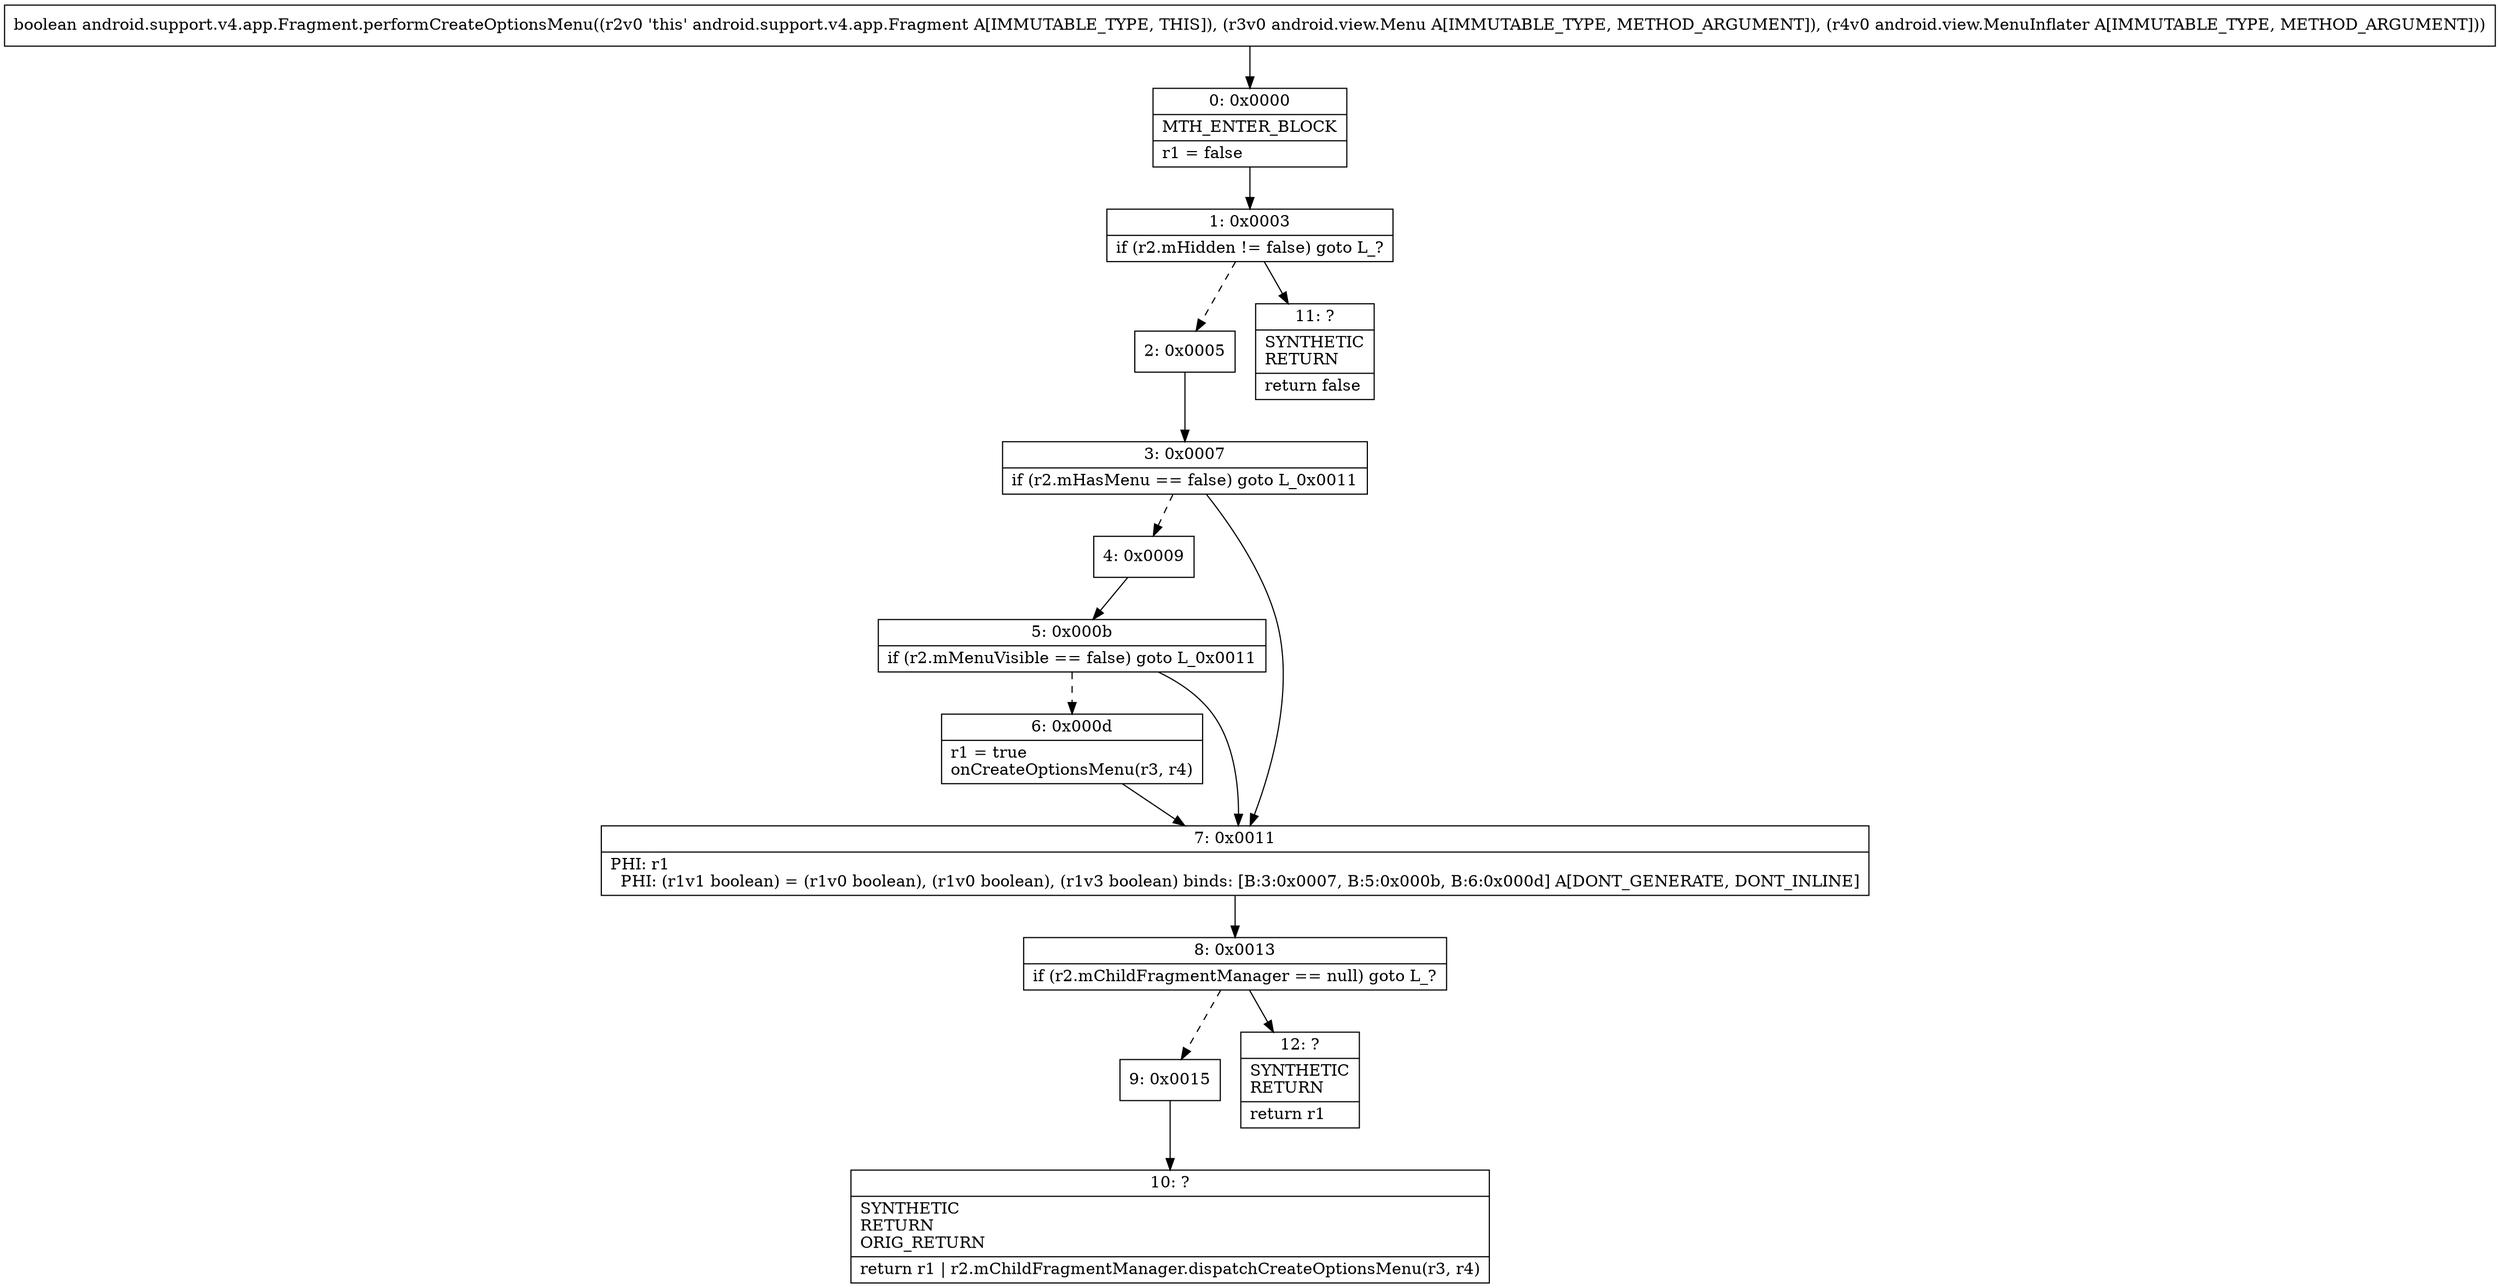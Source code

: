 digraph "CFG forandroid.support.v4.app.Fragment.performCreateOptionsMenu(Landroid\/view\/Menu;Landroid\/view\/MenuInflater;)Z" {
Node_0 [shape=record,label="{0\:\ 0x0000|MTH_ENTER_BLOCK\l|r1 = false\l}"];
Node_1 [shape=record,label="{1\:\ 0x0003|if (r2.mHidden != false) goto L_?\l}"];
Node_2 [shape=record,label="{2\:\ 0x0005}"];
Node_3 [shape=record,label="{3\:\ 0x0007|if (r2.mHasMenu == false) goto L_0x0011\l}"];
Node_4 [shape=record,label="{4\:\ 0x0009}"];
Node_5 [shape=record,label="{5\:\ 0x000b|if (r2.mMenuVisible == false) goto L_0x0011\l}"];
Node_6 [shape=record,label="{6\:\ 0x000d|r1 = true\lonCreateOptionsMenu(r3, r4)\l}"];
Node_7 [shape=record,label="{7\:\ 0x0011|PHI: r1 \l  PHI: (r1v1 boolean) = (r1v0 boolean), (r1v0 boolean), (r1v3 boolean) binds: [B:3:0x0007, B:5:0x000b, B:6:0x000d] A[DONT_GENERATE, DONT_INLINE]\l}"];
Node_8 [shape=record,label="{8\:\ 0x0013|if (r2.mChildFragmentManager == null) goto L_?\l}"];
Node_9 [shape=record,label="{9\:\ 0x0015}"];
Node_10 [shape=record,label="{10\:\ ?|SYNTHETIC\lRETURN\lORIG_RETURN\l|return r1 \| r2.mChildFragmentManager.dispatchCreateOptionsMenu(r3, r4)\l}"];
Node_11 [shape=record,label="{11\:\ ?|SYNTHETIC\lRETURN\l|return false\l}"];
Node_12 [shape=record,label="{12\:\ ?|SYNTHETIC\lRETURN\l|return r1\l}"];
MethodNode[shape=record,label="{boolean android.support.v4.app.Fragment.performCreateOptionsMenu((r2v0 'this' android.support.v4.app.Fragment A[IMMUTABLE_TYPE, THIS]), (r3v0 android.view.Menu A[IMMUTABLE_TYPE, METHOD_ARGUMENT]), (r4v0 android.view.MenuInflater A[IMMUTABLE_TYPE, METHOD_ARGUMENT])) }"];
MethodNode -> Node_0;
Node_0 -> Node_1;
Node_1 -> Node_2[style=dashed];
Node_1 -> Node_11;
Node_2 -> Node_3;
Node_3 -> Node_4[style=dashed];
Node_3 -> Node_7;
Node_4 -> Node_5;
Node_5 -> Node_6[style=dashed];
Node_5 -> Node_7;
Node_6 -> Node_7;
Node_7 -> Node_8;
Node_8 -> Node_9[style=dashed];
Node_8 -> Node_12;
Node_9 -> Node_10;
}

